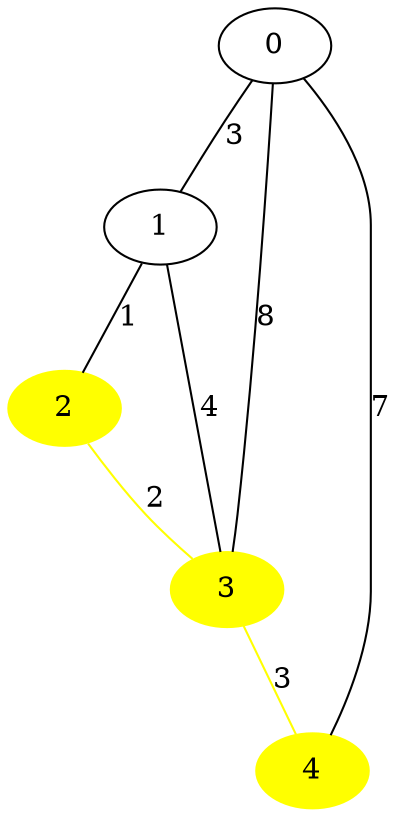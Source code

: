graph A{
1;
2;
2;
3;
3;
4;
0;
1;
1;
3;
0;
4;
0;
3;
3 [color = yellow,style = filled];
2 [color = yellow,style = filled];
4 [color = yellow,style = filled];
3 [color = yellow,style = filled];
1--2[label = 1];
2--3[label = 2;color = yellow];
3--4[label = 3;color = yellow];
0--1[label = 3];
1--3[label = 4];
0--4[label = 7];
0--3[label = 8];
}
